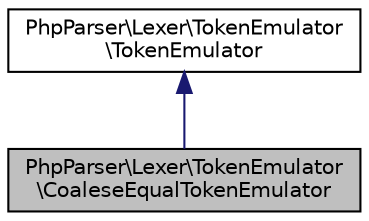 digraph "PhpParser\Lexer\TokenEmulator\CoaleseEqualTokenEmulator"
{
  edge [fontname="Helvetica",fontsize="10",labelfontname="Helvetica",labelfontsize="10"];
  node [fontname="Helvetica",fontsize="10",shape=record];
  Node0 [label="PhpParser\\Lexer\\TokenEmulator\l\\CoaleseEqualTokenEmulator",height=0.2,width=0.4,color="black", fillcolor="grey75", style="filled", fontcolor="black"];
  Node1 -> Node0 [dir="back",color="midnightblue",fontsize="10",style="solid",fontname="Helvetica"];
  Node1 [label="PhpParser\\Lexer\\TokenEmulator\l\\TokenEmulator",height=0.2,width=0.4,color="black", fillcolor="white", style="filled",URL="$classPhpParser_1_1Lexer_1_1TokenEmulator_1_1TokenEmulator.html"];
}
